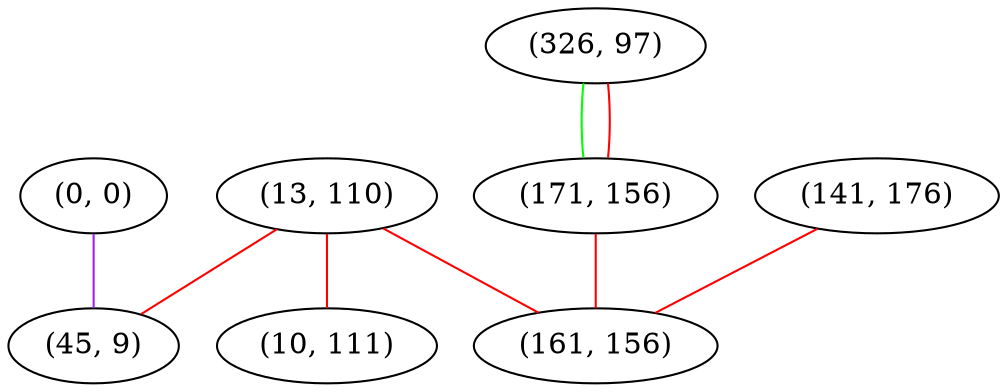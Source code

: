 graph "" {
"(0, 0)";
"(13, 110)";
"(326, 97)";
"(171, 156)";
"(141, 176)";
"(10, 111)";
"(161, 156)";
"(45, 9)";
"(0, 0)" -- "(45, 9)"  [color=purple, key=0, weight=4];
"(13, 110)" -- "(10, 111)"  [color=red, key=0, weight=1];
"(13, 110)" -- "(45, 9)"  [color=red, key=0, weight=1];
"(13, 110)" -- "(161, 156)"  [color=red, key=0, weight=1];
"(326, 97)" -- "(171, 156)"  [color=green, key=0, weight=2];
"(326, 97)" -- "(171, 156)"  [color=red, key=1, weight=1];
"(171, 156)" -- "(161, 156)"  [color=red, key=0, weight=1];
"(141, 176)" -- "(161, 156)"  [color=red, key=0, weight=1];
}
